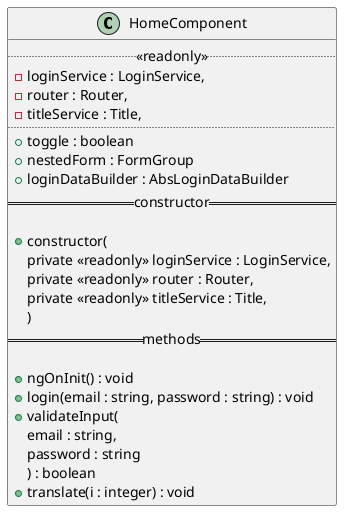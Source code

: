 @startuml HomeComponent diagram
class HomeComponent {
  ..<<readonly>>..
  - loginService : LoginService,
  - router : Router,
  - titleService : Title,
  ....
  + toggle : boolean
  + nestedForm : FormGroup
  + loginDataBuilder : AbsLoginDataBuilder
  ==constructor==

  + constructor(
    private <<readonly>> loginService : LoginService,
    private <<readonly>> router : Router,
    private <<readonly>> titleService : Title,
  )
  ==methods==

  + ngOnInit() : void
  + login(email : string, password : string) : void
  + validateInput(
    email : string,
    password : string
    ) : boolean
  + translate(i : integer) : void
}
@enduml
